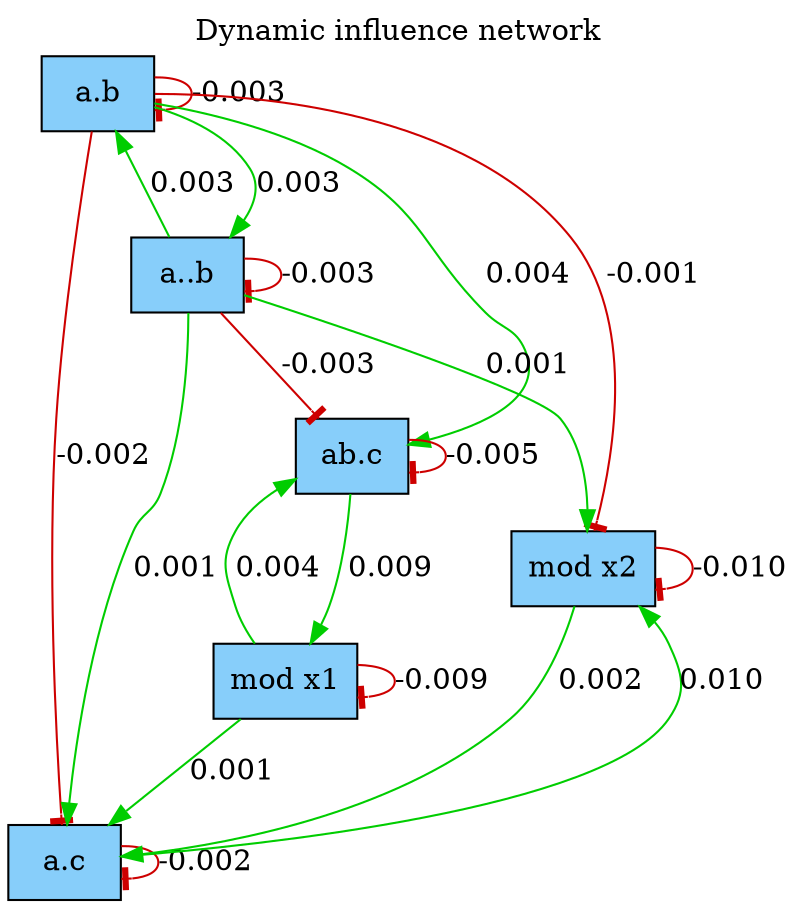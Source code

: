digraph G{ label="Dynamic influence network" ; labelloc="t" ; node [shape=box,style=filled,fillcolor=lightskyblue]
"a.b" -> "a.b" [weight=0,label="-0.003",color=red3,arrowhead=tee];
"a.b" -> "a..b" [weight=0,label="0.003",color=green3,arrowhead=normal];
"a.b" -> "ab.c" [weight=0,label="0.004",color=green3,arrowhead=normal];
"a.b" -> "a.c" [weight=0,label="-0.002",color=red3,arrowhead=tee];
"a.b" -> "mod x2" [weight=0,label="-0.001",color=red3,arrowhead=tee];
"a..b" -> "a.b" [weight=0,label="0.003",color=green3,arrowhead=normal];
"a..b" -> "a..b" [weight=0,label="-0.003",color=red3,arrowhead=tee];
"a..b" -> "ab.c" [weight=0,label="-0.003",color=red3,arrowhead=tee];
"a..b" -> "a.c" [weight=0,label="0.001",color=green3,arrowhead=normal];
"a..b" -> "mod x2" [weight=0,label="0.001",color=green3,arrowhead=normal];
"ab.c" -> "ab.c" [weight=0,label="-0.005",color=red3,arrowhead=tee];
"ab.c" -> "mod x1" [weight=0,label="0.009",color=green3,arrowhead=normal];
"mod x1" -> "ab.c" [weight=0,label="0.004",color=green3,arrowhead=normal];
"mod x1" -> "mod x1" [weight=0,label="-0.009",color=red3,arrowhead=tee];
"mod x1" -> "a.c" [weight=0,label="0.001",color=green3,arrowhead=normal];
"a.c" -> "a.c" [weight=0,label="-0.002",color=red3,arrowhead=tee];
"a.c" -> "mod x2" [weight=0,label="0.010",color=green3,arrowhead=normal];
"mod x2" -> "a.c" [weight=0,label="0.002",color=green3,arrowhead=normal];
"mod x2" -> "mod x2" [weight=0,label="-0.010",color=red3,arrowhead=tee];
}

